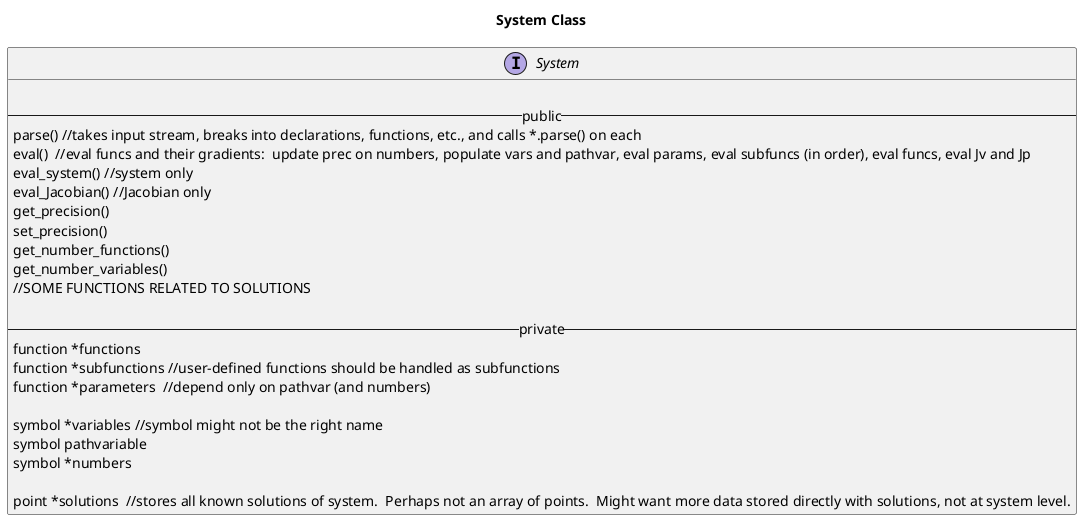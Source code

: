 
@startuml
title System Class

Interface System{

--public--
parse() //takes input stream, breaks into declarations, functions, etc., and calls *.parse() on each
eval()  //eval funcs and their gradients:  update prec on numbers, populate vars and pathvar, eval params, eval subfuncs (in order), eval funcs, eval Jv and Jp
eval_system() //system only
eval_Jacobian() //Jacobian only
get_precision()
set_precision()
get_number_functions()
get_number_variables()
//SOME FUNCTIONS RELATED TO SOLUTIONS

--private--
function *functions
function *subfunctions //user-defined functions should be handled as subfunctions
function *parameters  //depend only on pathvar (and numbers)

symbol *variables //symbol might not be the right name
symbol pathvariable
symbol *numbers

point *solutions  //stores all known solutions of system.  Perhaps not an array of points.  Might want more data stored directly with solutions, not at system level.
}


@enduml
